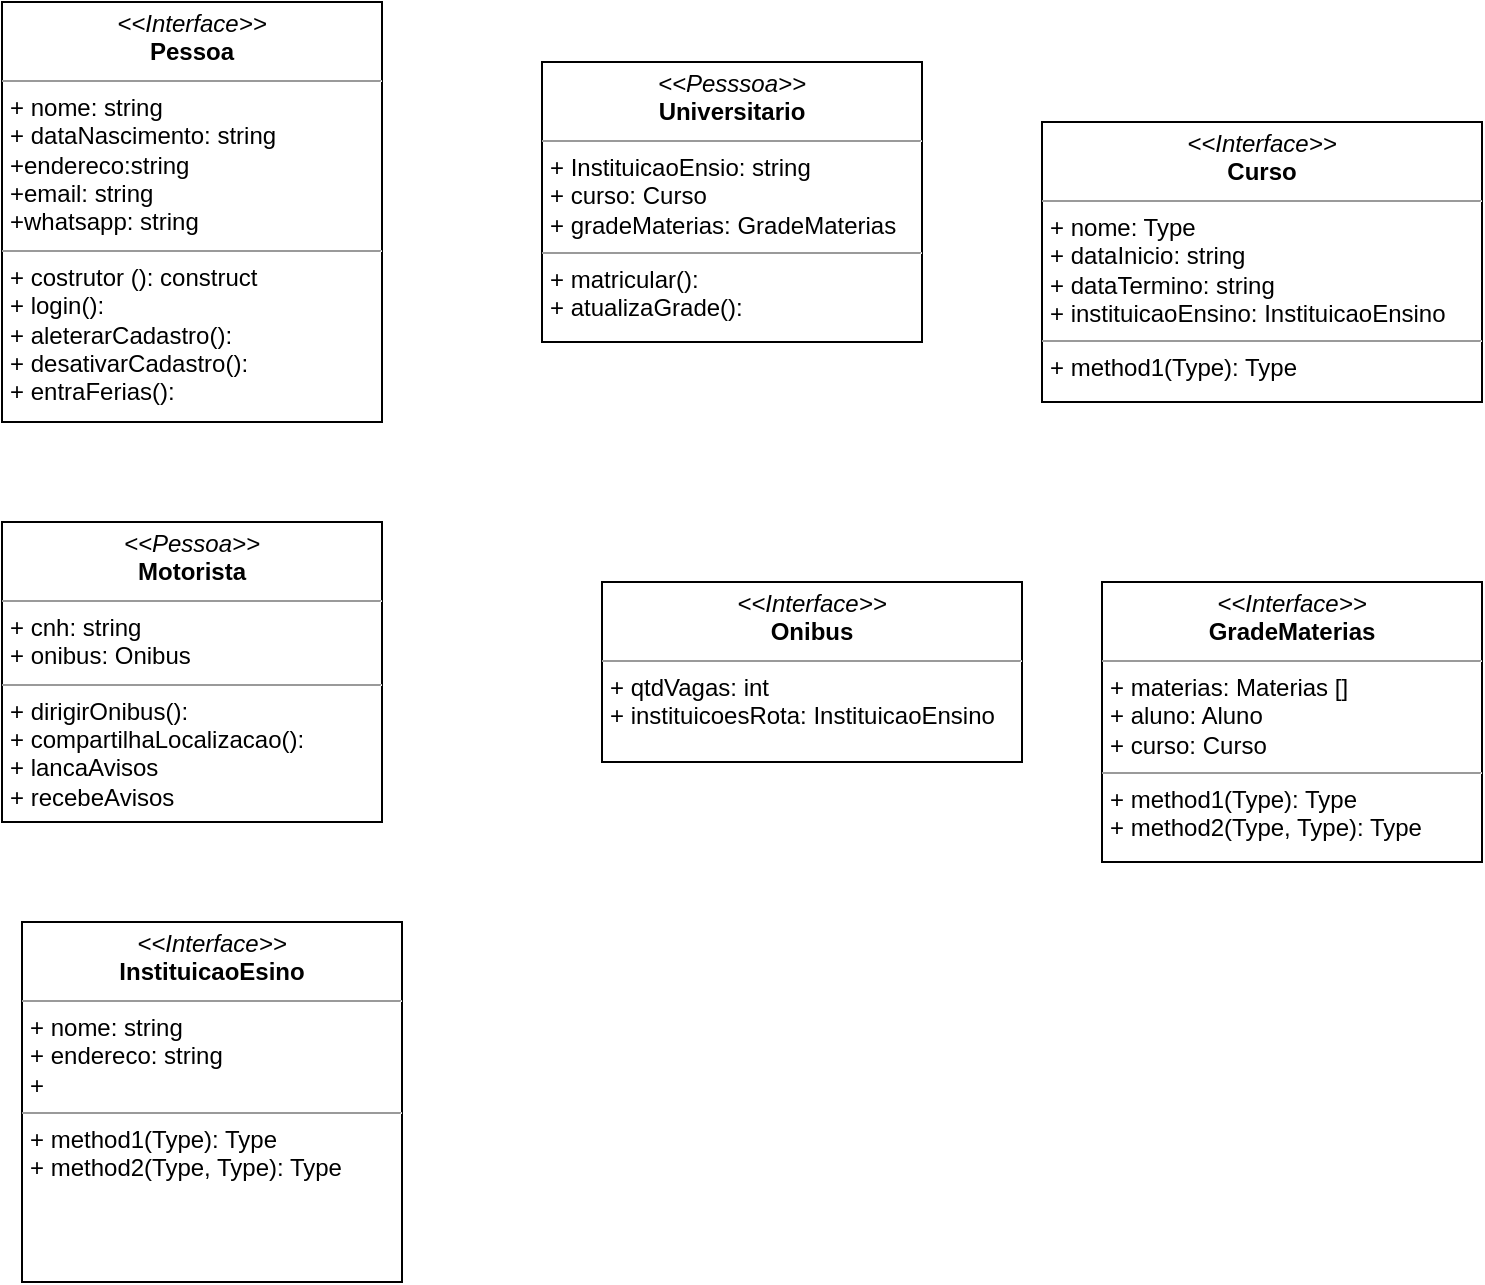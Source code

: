 <mxfile version="21.8.0" type="github">
  <diagram name="Página-1" id="WgvcL8oKStA5BO5tosDw">
    <mxGraphModel dx="1186" dy="763" grid="1" gridSize="10" guides="1" tooltips="1" connect="1" arrows="1" fold="1" page="1" pageScale="1" pageWidth="827" pageHeight="1169" math="0" shadow="0">
      <root>
        <mxCell id="0" />
        <mxCell id="1" parent="0" />
        <mxCell id="8xIKQOyuXekX-BTGCOPr-1" value="&lt;p style=&quot;margin:0px;margin-top:4px;text-align:center;&quot;&gt;&lt;i&gt;&amp;lt;&amp;lt;Interface&amp;gt;&amp;gt;&lt;/i&gt;&lt;br&gt;&lt;b&gt;Pessoa&lt;/b&gt;&lt;/p&gt;&lt;hr size=&quot;1&quot;&gt;&lt;p style=&quot;margin:0px;margin-left:4px;&quot;&gt;+ nome: string&lt;br&gt;+ dataNascimento: string&lt;/p&gt;&lt;p style=&quot;margin:0px;margin-left:4px;&quot;&gt;+endereco:string&lt;/p&gt;&lt;p style=&quot;margin:0px;margin-left:4px;&quot;&gt;+email: string&lt;/p&gt;&lt;p style=&quot;margin:0px;margin-left:4px;&quot;&gt;+whatsapp: string&lt;/p&gt;&lt;hr size=&quot;1&quot;&gt;&lt;p style=&quot;margin:0px;margin-left:4px;&quot;&gt;+ costrutor (): construct&lt;br&gt;+ login():&lt;/p&gt;&lt;p style=&quot;margin:0px;margin-left:4px;&quot;&gt;+ aleterarCadastro():&lt;/p&gt;&lt;p style=&quot;margin:0px;margin-left:4px;&quot;&gt;+ desativarCadastro():&lt;/p&gt;&lt;p style=&quot;margin:0px;margin-left:4px;&quot;&gt;+ entraFerias():&lt;/p&gt;" style="verticalAlign=top;align=left;overflow=fill;fontSize=12;fontFamily=Helvetica;html=1;whiteSpace=wrap;" vertex="1" parent="1">
          <mxGeometry x="50" y="70" width="190" height="210" as="geometry" />
        </mxCell>
        <mxCell id="8xIKQOyuXekX-BTGCOPr-2" value="&lt;p style=&quot;margin:0px;margin-top:4px;text-align:center;&quot;&gt;&lt;i&gt;&amp;lt;&amp;lt;Pesssoa&amp;gt;&amp;gt;&lt;/i&gt;&lt;br&gt;&lt;b&gt;Universitario&lt;/b&gt;&lt;/p&gt;&lt;hr size=&quot;1&quot;&gt;&lt;p style=&quot;margin:0px;margin-left:4px;&quot;&gt;+ InstituicaoEnsio: string&lt;br&gt;+ curso: Curso&lt;/p&gt;&lt;p style=&quot;margin:0px;margin-left:4px;&quot;&gt;+ gradeMaterias: GradeMaterias&lt;/p&gt;&lt;hr size=&quot;1&quot;&gt;&lt;p style=&quot;margin:0px;margin-left:4px;&quot;&gt;+ matricular():&amp;nbsp;&lt;br&gt;+ atualizaGrade():&lt;/p&gt;" style="verticalAlign=top;align=left;overflow=fill;fontSize=12;fontFamily=Helvetica;html=1;whiteSpace=wrap;" vertex="1" parent="1">
          <mxGeometry x="320" y="100" width="190" height="140" as="geometry" />
        </mxCell>
        <mxCell id="8xIKQOyuXekX-BTGCOPr-3" value="&lt;p style=&quot;margin:0px;margin-top:4px;text-align:center;&quot;&gt;&lt;i&gt;&amp;lt;&amp;lt;Pessoa&amp;gt;&amp;gt;&lt;/i&gt;&lt;br&gt;&lt;b&gt;Motorista&lt;/b&gt;&lt;/p&gt;&lt;hr size=&quot;1&quot;&gt;&lt;p style=&quot;margin:0px;margin-left:4px;&quot;&gt;+ cnh: string&lt;br&gt;+ onibus: Onibus&lt;/p&gt;&lt;hr size=&quot;1&quot;&gt;&lt;p style=&quot;margin:0px;margin-left:4px;&quot;&gt;+ dirigirOnibus():&lt;br&gt;+ compartilhaLocalizacao():&lt;/p&gt;&lt;p style=&quot;margin:0px;margin-left:4px;&quot;&gt;+ lancaAvisos&lt;/p&gt;&lt;p style=&quot;margin:0px;margin-left:4px;&quot;&gt;+ recebeAvisos&lt;/p&gt;" style="verticalAlign=top;align=left;overflow=fill;fontSize=12;fontFamily=Helvetica;html=1;whiteSpace=wrap;" vertex="1" parent="1">
          <mxGeometry x="50" y="330" width="190" height="150" as="geometry" />
        </mxCell>
        <mxCell id="8xIKQOyuXekX-BTGCOPr-4" value="&lt;p style=&quot;margin:0px;margin-top:4px;text-align:center;&quot;&gt;&lt;i&gt;&amp;lt;&amp;lt;Interface&amp;gt;&amp;gt;&lt;/i&gt;&lt;br&gt;&lt;b&gt;Onibus&lt;/b&gt;&lt;/p&gt;&lt;hr size=&quot;1&quot;&gt;&lt;p style=&quot;margin:0px;margin-left:4px;&quot;&gt;+ qtdVagas: int&lt;br&gt;+ instituicoesRota: InstituicaoEnsino&lt;/p&gt;" style="verticalAlign=top;align=left;overflow=fill;fontSize=12;fontFamily=Helvetica;html=1;whiteSpace=wrap;" vertex="1" parent="1">
          <mxGeometry x="350" y="360" width="210" height="90" as="geometry" />
        </mxCell>
        <mxCell id="8xIKQOyuXekX-BTGCOPr-5" value="&lt;p style=&quot;margin:0px;margin-top:4px;text-align:center;&quot;&gt;&lt;i&gt;&amp;lt;&amp;lt;Interface&amp;gt;&amp;gt;&lt;/i&gt;&lt;br&gt;&lt;b&gt;Curso&lt;/b&gt;&lt;/p&gt;&lt;hr size=&quot;1&quot;&gt;&lt;p style=&quot;margin:0px;margin-left:4px;&quot;&gt;+ nome: Type&lt;br&gt;+ dataInicio: string&lt;/p&gt;&lt;p style=&quot;margin:0px;margin-left:4px;&quot;&gt;+ dataTermino: string&lt;/p&gt;&lt;p style=&quot;margin:0px;margin-left:4px;&quot;&gt;+ instituicaoEnsino: InstituicaoEnsino&lt;/p&gt;&lt;hr size=&quot;1&quot;&gt;&lt;p style=&quot;margin:0px;margin-left:4px;&quot;&gt;+ method1(Type): Type&lt;br&gt;&lt;/p&gt;" style="verticalAlign=top;align=left;overflow=fill;fontSize=12;fontFamily=Helvetica;html=1;whiteSpace=wrap;" vertex="1" parent="1">
          <mxGeometry x="570" y="130" width="220" height="140" as="geometry" />
        </mxCell>
        <mxCell id="8xIKQOyuXekX-BTGCOPr-6" value="&lt;p style=&quot;margin:0px;margin-top:4px;text-align:center;&quot;&gt;&lt;i&gt;&amp;lt;&amp;lt;Interface&amp;gt;&amp;gt;&lt;/i&gt;&lt;br&gt;&lt;b&gt;GradeMaterias&lt;/b&gt;&lt;/p&gt;&lt;hr size=&quot;1&quot;&gt;&lt;p style=&quot;margin:0px;margin-left:4px;&quot;&gt;+ materias: Materias []&lt;br&gt;+ aluno: Aluno&lt;/p&gt;&lt;p style=&quot;margin:0px;margin-left:4px;&quot;&gt;+ curso: Curso&lt;/p&gt;&lt;hr size=&quot;1&quot;&gt;&lt;p style=&quot;margin:0px;margin-left:4px;&quot;&gt;+ method1(Type): Type&lt;br&gt;+ method2(Type, Type): Type&lt;/p&gt;" style="verticalAlign=top;align=left;overflow=fill;fontSize=12;fontFamily=Helvetica;html=1;whiteSpace=wrap;" vertex="1" parent="1">
          <mxGeometry x="600" y="360" width="190" height="140" as="geometry" />
        </mxCell>
        <mxCell id="8xIKQOyuXekX-BTGCOPr-7" value="&lt;p style=&quot;margin:0px;margin-top:4px;text-align:center;&quot;&gt;&lt;i&gt;&amp;lt;&amp;lt;Interface&amp;gt;&amp;gt;&lt;/i&gt;&lt;br&gt;&lt;b&gt;InstituicaoEsino&lt;/b&gt;&lt;/p&gt;&lt;hr size=&quot;1&quot;&gt;&lt;p style=&quot;margin:0px;margin-left:4px;&quot;&gt;+ nome: string&lt;br&gt;+ endereco: string&lt;/p&gt;&lt;p style=&quot;margin:0px;margin-left:4px;&quot;&gt;+&lt;/p&gt;&lt;hr size=&quot;1&quot;&gt;&lt;p style=&quot;margin:0px;margin-left:4px;&quot;&gt;+ method1(Type): Type&lt;br&gt;+ method2(Type, Type): Type&lt;/p&gt;" style="verticalAlign=top;align=left;overflow=fill;fontSize=12;fontFamily=Helvetica;html=1;whiteSpace=wrap;" vertex="1" parent="1">
          <mxGeometry x="60" y="530" width="190" height="180" as="geometry" />
        </mxCell>
      </root>
    </mxGraphModel>
  </diagram>
</mxfile>
